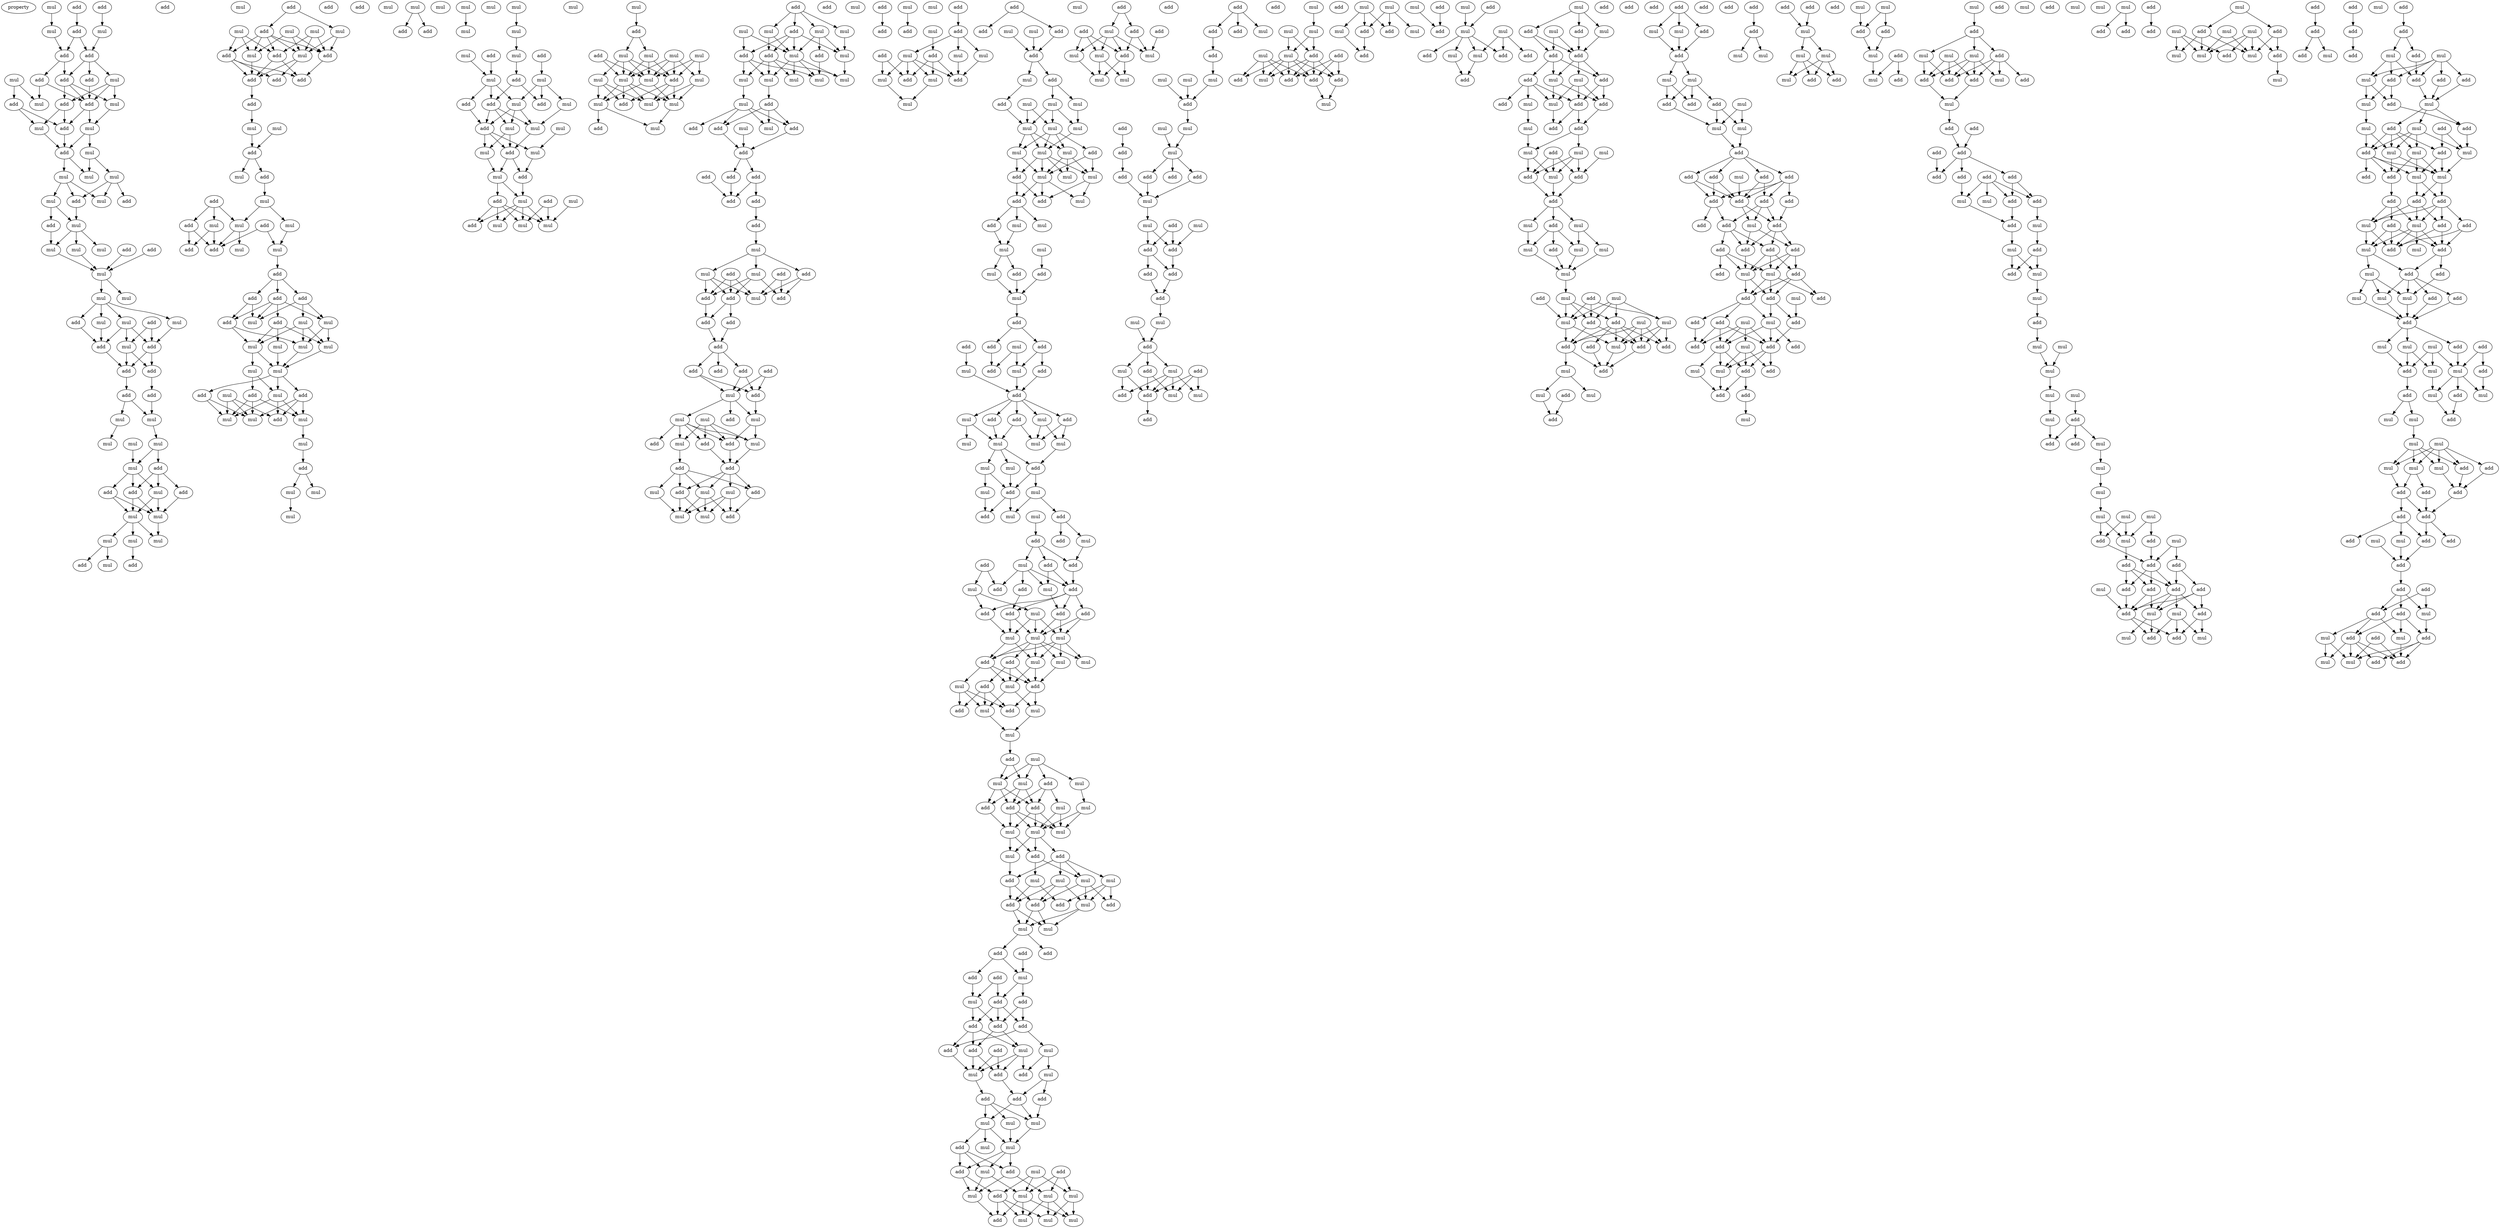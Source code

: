 digraph {
    node [fontcolor=black]
    property [mul=2,lf=1.1]
    0 [ label = mul ];
    1 [ label = add ];
    2 [ label = add ];
    3 [ label = mul ];
    4 [ label = mul ];
    5 [ label = add ];
    6 [ label = add ];
    7 [ label = add ];
    8 [ label = add ];
    9 [ label = mul ];
    10 [ label = add ];
    11 [ label = mul ];
    12 [ label = add ];
    13 [ label = mul ];
    14 [ label = mul ];
    15 [ label = add ];
    16 [ label = add ];
    17 [ label = add ];
    18 [ label = mul ];
    19 [ label = mul ];
    20 [ label = add ];
    21 [ label = add ];
    22 [ label = mul ];
    23 [ label = mul ];
    24 [ label = mul ];
    25 [ label = mul ];
    26 [ label = mul ];
    27 [ label = add ];
    28 [ label = mul ];
    29 [ label = add ];
    30 [ label = mul ];
    31 [ label = add ];
    32 [ label = mul ];
    33 [ label = add ];
    34 [ label = add ];
    35 [ label = mul ];
    36 [ label = mul ];
    37 [ label = mul ];
    38 [ label = mul ];
    39 [ label = mul ];
    40 [ label = mul ];
    41 [ label = mul ];
    42 [ label = mul ];
    43 [ label = add ];
    44 [ label = add ];
    45 [ label = mul ];
    46 [ label = add ];
    47 [ label = add ];
    48 [ label = add ];
    49 [ label = add ];
    50 [ label = add ];
    51 [ label = add ];
    52 [ label = add ];
    53 [ label = mul ];
    54 [ label = mul ];
    55 [ label = mul ];
    56 [ label = mul ];
    57 [ label = mul ];
    58 [ label = add ];
    59 [ label = mul ];
    60 [ label = mul ];
    61 [ label = add ];
    62 [ label = add ];
    63 [ label = add ];
    64 [ label = mul ];
    65 [ label = mul ];
    66 [ label = mul ];
    67 [ label = mul ];
    68 [ label = mul ];
    69 [ label = mul ];
    70 [ label = mul ];
    71 [ label = add ];
    72 [ label = add ];
    73 [ label = add ];
    74 [ label = mul ];
    75 [ label = mul ];
    76 [ label = add ];
    77 [ label = mul ];
    78 [ label = mul ];
    79 [ label = mul ];
    80 [ label = mul ];
    81 [ label = add ];
    82 [ label = add ];
    83 [ label = add ];
    84 [ label = add ];
    85 [ label = add ];
    86 [ label = add ];
    87 [ label = add ];
    88 [ label = mul ];
    89 [ label = add ];
    90 [ label = mul ];
    91 [ label = add ];
    92 [ label = add ];
    93 [ label = mul ];
    94 [ label = add ];
    95 [ label = add ];
    96 [ label = mul ];
    97 [ label = add ];
    98 [ label = mul ];
    99 [ label = mul ];
    100 [ label = add ];
    101 [ label = mul ];
    102 [ label = mul ];
    103 [ label = mul ];
    104 [ label = add ];
    105 [ label = add ];
    106 [ label = add ];
    107 [ label = add ];
    108 [ label = add ];
    109 [ label = add ];
    110 [ label = mul ];
    111 [ label = mul ];
    112 [ label = add ];
    113 [ label = add ];
    114 [ label = mul ];
    115 [ label = mul ];
    116 [ label = mul ];
    117 [ label = mul ];
    118 [ label = mul ];
    119 [ label = mul ];
    120 [ label = mul ];
    121 [ label = add ];
    122 [ label = mul ];
    123 [ label = add ];
    124 [ label = mul ];
    125 [ label = add ];
    126 [ label = mul ];
    127 [ label = add ];
    128 [ label = mul ];
    129 [ label = mul ];
    130 [ label = mul ];
    131 [ label = add ];
    132 [ label = mul ];
    133 [ label = mul ];
    134 [ label = mul ];
    135 [ label = mul ];
    136 [ label = mul ];
    137 [ label = add ];
    138 [ label = add ];
    139 [ label = mul ];
    140 [ label = mul ];
    141 [ label = mul ];
    142 [ label = mul ];
    143 [ label = mul ];
    144 [ label = mul ];
    145 [ label = mul ];
    146 [ label = add ];
    147 [ label = add ];
    148 [ label = mul ];
    149 [ label = mul ];
    150 [ label = mul ];
    151 [ label = mul ];
    152 [ label = add ];
    153 [ label = add ];
    154 [ label = add ];
    155 [ label = add ];
    156 [ label = mul ];
    157 [ label = mul ];
    158 [ label = mul ];
    159 [ label = mul ];
    160 [ label = mul ];
    161 [ label = add ];
    162 [ label = mul ];
    163 [ label = add ];
    164 [ label = mul ];
    165 [ label = mul ];
    166 [ label = add ];
    167 [ label = mul ];
    168 [ label = add ];
    169 [ label = mul ];
    170 [ label = add ];
    171 [ label = add ];
    172 [ label = mul ];
    173 [ label = mul ];
    174 [ label = mul ];
    175 [ label = mul ];
    176 [ label = add ];
    177 [ label = add ];
    178 [ label = mul ];
    179 [ label = mul ];
    180 [ label = mul ];
    181 [ label = mul ];
    182 [ label = mul ];
    183 [ label = mul ];
    184 [ label = add ];
    185 [ label = mul ];
    186 [ label = mul ];
    187 [ label = add ];
    188 [ label = mul ];
    189 [ label = mul ];
    190 [ label = mul ];
    191 [ label = add ];
    192 [ label = mul ];
    193 [ label = add ];
    194 [ label = add ];
    195 [ label = mul ];
    196 [ label = mul ];
    197 [ label = mul ];
    198 [ label = mul ];
    199 [ label = mul ];
    200 [ label = add ];
    201 [ label = add ];
    202 [ label = add ];
    203 [ label = mul ];
    204 [ label = mul ];
    205 [ label = mul ];
    206 [ label = mul ];
    207 [ label = mul ];
    208 [ label = mul ];
    209 [ label = mul ];
    210 [ label = add ];
    211 [ label = mul ];
    212 [ label = add ];
    213 [ label = add ];
    214 [ label = mul ];
    215 [ label = add ];
    216 [ label = add ];
    217 [ label = add ];
    218 [ label = add ];
    219 [ label = add ];
    220 [ label = add ];
    221 [ label = add ];
    222 [ label = add ];
    223 [ label = add ];
    224 [ label = mul ];
    225 [ label = mul ];
    226 [ label = mul ];
    227 [ label = add ];
    228 [ label = add ];
    229 [ label = add ];
    230 [ label = mul ];
    231 [ label = add ];
    232 [ label = mul ];
    233 [ label = add ];
    234 [ label = add ];
    235 [ label = add ];
    236 [ label = add ];
    237 [ label = add ];
    238 [ label = add ];
    239 [ label = add ];
    240 [ label = add ];
    241 [ label = add ];
    242 [ label = mul ];
    243 [ label = add ];
    244 [ label = mul ];
    245 [ label = mul ];
    246 [ label = add ];
    247 [ label = mul ];
    248 [ label = add ];
    249 [ label = mul ];
    250 [ label = add ];
    251 [ label = add ];
    252 [ label = mul ];
    253 [ label = add ];
    254 [ label = add ];
    255 [ label = add ];
    256 [ label = mul ];
    257 [ label = mul ];
    258 [ label = add ];
    259 [ label = mul ];
    260 [ label = mul ];
    261 [ label = add ];
    262 [ label = mul ];
    263 [ label = add ];
    264 [ label = add ];
    265 [ label = mul ];
    266 [ label = mul ];
    267 [ label = add ];
    268 [ label = add ];
    269 [ label = mul ];
    270 [ label = add ];
    271 [ label = add ];
    272 [ label = add ];
    273 [ label = mul ];
    274 [ label = mul ];
    275 [ label = mul ];
    276 [ label = add ];
    277 [ label = mul ];
    278 [ label = mul ];
    279 [ label = add ];
    280 [ label = mul ];
    281 [ label = add ];
    282 [ label = mul ];
    283 [ label = add ];
    284 [ label = add ];
    285 [ label = mul ];
    286 [ label = add ];
    287 [ label = mul ];
    288 [ label = add ];
    289 [ label = mul ];
    290 [ label = mul ];
    291 [ label = mul ];
    292 [ label = add ];
    293 [ label = mul ];
    294 [ label = mul ];
    295 [ label = mul ];
    296 [ label = add ];
    297 [ label = mul ];
    298 [ label = mul ];
    299 [ label = mul ];
    300 [ label = add ];
    301 [ label = mul ];
    302 [ label = mul ];
    303 [ label = mul ];
    304 [ label = mul ];
    305 [ label = add ];
    306 [ label = add ];
    307 [ label = mul ];
    308 [ label = add ];
    309 [ label = mul ];
    310 [ label = mul ];
    311 [ label = mul ];
    312 [ label = add ];
    313 [ label = add ];
    314 [ label = mul ];
    315 [ label = mul ];
    316 [ label = add ];
    317 [ label = add ];
    318 [ label = mul ];
    319 [ label = add ];
    320 [ label = add ];
    321 [ label = mul ];
    322 [ label = mul ];
    323 [ label = add ];
    324 [ label = add ];
    325 [ label = add ];
    326 [ label = add ];
    327 [ label = mul ];
    328 [ label = mul ];
    329 [ label = add ];
    330 [ label = add ];
    331 [ label = mul ];
    332 [ label = mul ];
    333 [ label = mul ];
    334 [ label = mul ];
    335 [ label = mul ];
    336 [ label = add ];
    337 [ label = mul ];
    338 [ label = mul ];
    339 [ label = add ];
    340 [ label = mul ];
    341 [ label = mul ];
    342 [ label = add ];
    343 [ label = add ];
    344 [ label = mul ];
    345 [ label = add ];
    346 [ label = add ];
    347 [ label = mul ];
    348 [ label = add ];
    349 [ label = mul ];
    350 [ label = add ];
    351 [ label = add ];
    352 [ label = add ];
    353 [ label = add ];
    354 [ label = mul ];
    355 [ label = add ];
    356 [ label = mul ];
    357 [ label = add ];
    358 [ label = mul ];
    359 [ label = add ];
    360 [ label = add ];
    361 [ label = add ];
    362 [ label = mul ];
    363 [ label = mul ];
    364 [ label = mul ];
    365 [ label = add ];
    366 [ label = mul ];
    367 [ label = mul ];
    368 [ label = add ];
    369 [ label = mul ];
    370 [ label = mul ];
    371 [ label = add ];
    372 [ label = mul ];
    373 [ label = add ];
    374 [ label = add ];
    375 [ label = add ];
    376 [ label = mul ];
    377 [ label = mul ];
    378 [ label = mul ];
    379 [ label = mul ];
    380 [ label = add ];
    381 [ label = mul ];
    382 [ label = add ];
    383 [ label = mul ];
    384 [ label = mul ];
    385 [ label = add ];
    386 [ label = mul ];
    387 [ label = add ];
    388 [ label = add ];
    389 [ label = mul ];
    390 [ label = mul ];
    391 [ label = mul ];
    392 [ label = mul ];
    393 [ label = add ];
    394 [ label = mul ];
    395 [ label = add ];
    396 [ label = mul ];
    397 [ label = mul ];
    398 [ label = mul ];
    399 [ label = add ];
    400 [ label = mul ];
    401 [ label = add ];
    402 [ label = mul ];
    403 [ label = add ];
    404 [ label = add ];
    405 [ label = add ];
    406 [ label = mul ];
    407 [ label = mul ];
    408 [ label = add ];
    409 [ label = add ];
    410 [ label = mul ];
    411 [ label = add ];
    412 [ label = add ];
    413 [ label = mul ];
    414 [ label = add ];
    415 [ label = mul ];
    416 [ label = add ];
    417 [ label = add ];
    418 [ label = add ];
    419 [ label = add ];
    420 [ label = add ];
    421 [ label = add ];
    422 [ label = mul ];
    423 [ label = mul ];
    424 [ label = add ];
    425 [ label = add ];
    426 [ label = mul ];
    427 [ label = add ];
    428 [ label = mul ];
    429 [ label = add ];
    430 [ label = add ];
    431 [ label = add ];
    432 [ label = add ];
    433 [ label = mul ];
    434 [ label = mul ];
    435 [ label = mul ];
    436 [ label = add ];
    437 [ label = mul ];
    438 [ label = mul ];
    439 [ label = add ];
    440 [ label = add ];
    441 [ label = mul ];
    442 [ label = mul ];
    443 [ label = add ];
    444 [ label = add ];
    445 [ label = mul ];
    446 [ label = mul ];
    447 [ label = mul ];
    448 [ label = mul ];
    449 [ label = mul ];
    450 [ label = add ];
    451 [ label = mul ];
    452 [ label = mul ];
    453 [ label = add ];
    454 [ label = add ];
    455 [ label = add ];
    456 [ label = add ];
    457 [ label = mul ];
    458 [ label = add ];
    459 [ label = add ];
    460 [ label = mul ];
    461 [ label = mul ];
    462 [ label = mul ];
    463 [ label = mul ];
    464 [ label = mul ];
    465 [ label = add ];
    466 [ label = add ];
    467 [ label = add ];
    468 [ label = mul ];
    469 [ label = add ];
    470 [ label = mul ];
    471 [ label = mul ];
    472 [ label = mul ];
    473 [ label = add ];
    474 [ label = add ];
    475 [ label = mul ];
    476 [ label = add ];
    477 [ label = mul ];
    478 [ label = add ];
    479 [ label = mul ];
    480 [ label = add ];
    481 [ label = add ];
    482 [ label = add ];
    483 [ label = add ];
    484 [ label = mul ];
    485 [ label = add ];
    486 [ label = mul ];
    487 [ label = mul ];
    488 [ label = add ];
    489 [ label = add ];
    490 [ label = add ];
    491 [ label = add ];
    492 [ label = add ];
    493 [ label = mul ];
    494 [ label = mul ];
    495 [ label = add ];
    496 [ label = mul ];
    497 [ label = add ];
    498 [ label = mul ];
    499 [ label = add ];
    500 [ label = mul ];
    501 [ label = add ];
    502 [ label = add ];
    503 [ label = mul ];
    504 [ label = add ];
    505 [ label = mul ];
    506 [ label = mul ];
    507 [ label = mul ];
    508 [ label = mul ];
    509 [ label = add ];
    510 [ label = mul ];
    511 [ label = add ];
    512 [ label = add ];
    513 [ label = add ];
    514 [ label = add ];
    515 [ label = add ];
    516 [ label = mul ];
    517 [ label = mul ];
    518 [ label = add ];
    519 [ label = mul ];
    520 [ label = mul ];
    521 [ label = mul ];
    522 [ label = add ];
    523 [ label = add ];
    524 [ label = mul ];
    525 [ label = add ];
    526 [ label = mul ];
    527 [ label = add ];
    528 [ label = mul ];
    529 [ label = add ];
    530 [ label = add ];
    531 [ label = mul ];
    532 [ label = mul ];
    533 [ label = mul ];
    534 [ label = add ];
    535 [ label = add ];
    536 [ label = mul ];
    537 [ label = add ];
    538 [ label = add ];
    539 [ label = mul ];
    540 [ label = add ];
    541 [ label = mul ];
    542 [ label = add ];
    543 [ label = mul ];
    544 [ label = add ];
    545 [ label = add ];
    546 [ label = add ];
    547 [ label = mul ];
    548 [ label = add ];
    549 [ label = mul ];
    550 [ label = add ];
    551 [ label = mul ];
    552 [ label = add ];
    553 [ label = add ];
    554 [ label = add ];
    555 [ label = mul ];
    556 [ label = add ];
    557 [ label = mul ];
    558 [ label = add ];
    559 [ label = mul ];
    560 [ label = add ];
    561 [ label = mul ];
    562 [ label = mul ];
    563 [ label = mul ];
    564 [ label = add ];
    565 [ label = add ];
    566 [ label = add ];
    567 [ label = mul ];
    568 [ label = mul ];
    569 [ label = add ];
    570 [ label = mul ];
    571 [ label = add ];
    572 [ label = mul ];
    573 [ label = mul ];
    574 [ label = mul ];
    575 [ label = mul ];
    576 [ label = add ];
    577 [ label = add ];
    578 [ label = mul ];
    579 [ label = add ];
    580 [ label = add ];
    581 [ label = mul ];
    582 [ label = mul ];
    583 [ label = mul ];
    584 [ label = mul ];
    585 [ label = add ];
    586 [ label = add ];
    587 [ label = add ];
    588 [ label = add ];
    589 [ label = mul ];
    590 [ label = add ];
    591 [ label = mul ];
    592 [ label = add ];
    593 [ label = mul ];
    594 [ label = add ];
    595 [ label = add ];
    596 [ label = add ];
    597 [ label = add ];
    598 [ label = mul ];
    599 [ label = mul ];
    600 [ label = add ];
    601 [ label = add ];
    602 [ label = add ];
    603 [ label = mul ];
    604 [ label = mul ];
    605 [ label = add ];
    606 [ label = add ];
    607 [ label = add ];
    608 [ label = add ];
    609 [ label = mul ];
    610 [ label = mul ];
    611 [ label = mul ];
    612 [ label = add ];
    613 [ label = add ];
    614 [ label = mul ];
    615 [ label = add ];
    616 [ label = add ];
    617 [ label = add ];
    618 [ label = add ];
    619 [ label = add ];
    620 [ label = add ];
    621 [ label = add ];
    622 [ label = add ];
    623 [ label = add ];
    624 [ label = mul ];
    625 [ label = add ];
    626 [ label = add ];
    627 [ label = add ];
    628 [ label = add ];
    629 [ label = add ];
    630 [ label = add ];
    631 [ label = mul ];
    632 [ label = add ];
    633 [ label = mul ];
    634 [ label = add ];
    635 [ label = mul ];
    636 [ label = add ];
    637 [ label = add ];
    638 [ label = add ];
    639 [ label = add ];
    640 [ label = mul ];
    641 [ label = mul ];
    642 [ label = add ];
    643 [ label = add ];
    644 [ label = add ];
    645 [ label = add ];
    646 [ label = mul ];
    647 [ label = add ];
    648 [ label = mul ];
    649 [ label = add ];
    650 [ label = mul ];
    651 [ label = add ];
    652 [ label = add ];
    653 [ label = add ];
    654 [ label = add ];
    655 [ label = mul ];
    656 [ label = add ];
    657 [ label = add ];
    658 [ label = add ];
    659 [ label = add ];
    660 [ label = mul ];
    661 [ label = mul ];
    662 [ label = mul ];
    663 [ label = mul ];
    664 [ label = mul ];
    665 [ label = mul ];
    666 [ label = mul ];
    667 [ label = add ];
    668 [ label = add ];
    669 [ label = mul ];
    670 [ label = add ];
    671 [ label = add ];
    672 [ label = mul ];
    673 [ label = add ];
    674 [ label = add ];
    675 [ label = mul ];
    676 [ label = mul ];
    677 [ label = add ];
    678 [ label = mul ];
    679 [ label = mul ];
    680 [ label = mul ];
    681 [ label = add ];
    682 [ label = add ];
    683 [ label = add ];
    684 [ label = add ];
    685 [ label = mul ];
    686 [ label = add ];
    687 [ label = mul ];
    688 [ label = add ];
    689 [ label = add ];
    690 [ label = add ];
    691 [ label = add ];
    692 [ label = add ];
    693 [ label = add ];
    694 [ label = add ];
    695 [ label = add ];
    696 [ label = mul ];
    697 [ label = add ];
    698 [ label = add ];
    699 [ label = mul ];
    700 [ label = add ];
    701 [ label = mul ];
    702 [ label = mul ];
    703 [ label = add ];
    704 [ label = mul ];
    705 [ label = add ];
    706 [ label = add ];
    707 [ label = mul ];
    708 [ label = add ];
    709 [ label = mul ];
    710 [ label = mul ];
    711 [ label = mul ];
    712 [ label = mul ];
    713 [ label = add ];
    714 [ label = mul ];
    715 [ label = mul ];
    716 [ label = add ];
    717 [ label = mul ];
    718 [ label = add ];
    719 [ label = mul ];
    720 [ label = mul ];
    721 [ label = add ];
    722 [ label = mul ];
    723 [ label = mul ];
    724 [ label = mul ];
    725 [ label = mul ];
    726 [ label = mul ];
    727 [ label = mul ];
    728 [ label = add ];
    729 [ label = add ];
    730 [ label = mul ];
    731 [ label = mul ];
    732 [ label = add ];
    733 [ label = add ];
    734 [ label = add ];
    735 [ label = add ];
    736 [ label = add ];
    737 [ label = mul ];
    738 [ label = add ];
    739 [ label = add ];
    740 [ label = add ];
    741 [ label = mul ];
    742 [ label = add ];
    743 [ label = mul ];
    744 [ label = add ];
    745 [ label = add ];
    746 [ label = mul ];
    747 [ label = mul ];
    748 [ label = mul ];
    749 [ label = add ];
    750 [ label = add ];
    751 [ label = add ];
    752 [ label = add ];
    753 [ label = mul ];
    754 [ label = add ];
    755 [ label = mul ];
    756 [ label = add ];
    757 [ label = mul ];
    758 [ label = mul ];
    759 [ label = add ];
    760 [ label = mul ];
    761 [ label = add ];
    762 [ label = mul ];
    763 [ label = mul ];
    764 [ label = add ];
    765 [ label = mul ];
    766 [ label = add ];
    767 [ label = add ];
    768 [ label = mul ];
    769 [ label = add ];
    770 [ label = mul ];
    771 [ label = add ];
    772 [ label = add ];
    773 [ label = add ];
    774 [ label = add ];
    775 [ label = add ];
    776 [ label = mul ];
    777 [ label = mul ];
    778 [ label = add ];
    779 [ label = add ];
    780 [ label = add ];
    781 [ label = mul ];
    782 [ label = add ];
    783 [ label = mul ];
    784 [ label = add ];
    785 [ label = mul ];
    786 [ label = add ];
    787 [ label = mul ];
    788 [ label = add ];
    789 [ label = mul ];
    790 [ label = add ];
    791 [ label = mul ];
    792 [ label = mul ];
    793 [ label = add ];
    794 [ label = add ];
    795 [ label = mul ];
    796 [ label = add ];
    797 [ label = mul ];
    798 [ label = mul ];
    799 [ label = add ];
    800 [ label = add ];
    801 [ label = add ];
    802 [ label = add ];
    803 [ label = mul ];
    804 [ label = mul ];
    805 [ label = add ];
    806 [ label = add ];
    807 [ label = add ];
    808 [ label = mul ];
    809 [ label = mul ];
    810 [ label = add ];
    811 [ label = add ];
    812 [ label = mul ];
    813 [ label = add ];
    814 [ label = add ];
    815 [ label = mul ];
    816 [ label = mul ];
    817 [ label = add ];
    818 [ label = add ];
    819 [ label = mul ];
    820 [ label = add ];
    821 [ label = add ];
    822 [ label = mul ];
    823 [ label = mul ];
    824 [ label = add ];
    825 [ label = mul ];
    826 [ label = mul ];
    827 [ label = add ];
    828 [ label = add ];
    829 [ label = mul ];
    830 [ label = mul ];
    831 [ label = add ];
    832 [ label = add ];
    833 [ label = mul ];
    834 [ label = mul ];
    835 [ label = add ];
    836 [ label = mul ];
    837 [ label = mul ];
    838 [ label = mul ];
    839 [ label = mul ];
    840 [ label = add ];
    841 [ label = mul ];
    842 [ label = mul ];
    843 [ label = add ];
    844 [ label = add ];
    845 [ label = add ];
    846 [ label = add ];
    847 [ label = add ];
    848 [ label = add ];
    849 [ label = add ];
    850 [ label = add ];
    851 [ label = mul ];
    852 [ label = mul ];
    853 [ label = add ];
    854 [ label = add ];
    855 [ label = add ];
    856 [ label = add ];
    857 [ label = mul ];
    858 [ label = add ];
    859 [ label = add ];
    860 [ label = mul ];
    861 [ label = add ];
    862 [ label = mul ];
    863 [ label = add ];
    864 [ label = add ];
    865 [ label = add ];
    866 [ label = mul ];
    867 [ label = mul ];
    868 [ label = add ];
    0 -> 4 [ name = 0 ];
    1 -> 5 [ name = 1 ];
    2 -> 3 [ name = 2 ];
    3 -> 6 [ name = 3 ];
    4 -> 7 [ name = 4 ];
    5 -> 6 [ name = 5 ];
    5 -> 7 [ name = 6 ];
    6 -> 8 [ name = 7 ];
    6 -> 9 [ name = 8 ];
    6 -> 12 [ name = 9 ];
    7 -> 8 [ name = 10 ];
    7 -> 10 [ name = 11 ];
    8 -> 13 [ name = 12 ];
    8 -> 16 [ name = 13 ];
    8 -> 17 [ name = 14 ];
    9 -> 13 [ name = 15 ];
    9 -> 16 [ name = 16 ];
    9 -> 17 [ name = 17 ];
    10 -> 14 [ name = 18 ];
    10 -> 17 [ name = 19 ];
    11 -> 14 [ name = 20 ];
    11 -> 15 [ name = 21 ];
    12 -> 17 [ name = 22 ];
    13 -> 19 [ name = 23 ];
    15 -> 18 [ name = 24 ];
    15 -> 20 [ name = 25 ];
    16 -> 18 [ name = 26 ];
    16 -> 20 [ name = 27 ];
    17 -> 19 [ name = 28 ];
    17 -> 20 [ name = 29 ];
    18 -> 21 [ name = 30 ];
    19 -> 21 [ name = 31 ];
    19 -> 22 [ name = 32 ];
    20 -> 21 [ name = 33 ];
    21 -> 23 [ name = 34 ];
    21 -> 24 [ name = 35 ];
    22 -> 23 [ name = 36 ];
    22 -> 25 [ name = 37 ];
    24 -> 26 [ name = 38 ];
    24 -> 27 [ name = 39 ];
    24 -> 28 [ name = 40 ];
    25 -> 27 [ name = 41 ];
    25 -> 28 [ name = 42 ];
    25 -> 29 [ name = 43 ];
    26 -> 30 [ name = 44 ];
    26 -> 31 [ name = 45 ];
    27 -> 30 [ name = 46 ];
    30 -> 32 [ name = 47 ];
    30 -> 35 [ name = 48 ];
    30 -> 36 [ name = 49 ];
    31 -> 32 [ name = 50 ];
    32 -> 37 [ name = 51 ];
    33 -> 37 [ name = 52 ];
    34 -> 37 [ name = 53 ];
    35 -> 37 [ name = 54 ];
    37 -> 38 [ name = 55 ];
    37 -> 39 [ name = 56 ];
    38 -> 40 [ name = 57 ];
    38 -> 41 [ name = 58 ];
    38 -> 42 [ name = 59 ];
    38 -> 44 [ name = 60 ];
    40 -> 48 [ name = 61 ];
    41 -> 46 [ name = 62 ];
    42 -> 45 [ name = 63 ];
    42 -> 46 [ name = 64 ];
    42 -> 48 [ name = 65 ];
    43 -> 45 [ name = 66 ];
    43 -> 48 [ name = 67 ];
    44 -> 46 [ name = 68 ];
    45 -> 49 [ name = 69 ];
    45 -> 50 [ name = 70 ];
    46 -> 49 [ name = 71 ];
    48 -> 49 [ name = 72 ];
    48 -> 50 [ name = 73 ];
    49 -> 51 [ name = 74 ];
    50 -> 52 [ name = 75 ];
    51 -> 53 [ name = 76 ];
    51 -> 54 [ name = 77 ];
    52 -> 54 [ name = 78 ];
    53 -> 57 [ name = 79 ];
    54 -> 56 [ name = 80 ];
    55 -> 59 [ name = 81 ];
    56 -> 58 [ name = 82 ];
    56 -> 59 [ name = 83 ];
    58 -> 61 [ name = 84 ];
    58 -> 62 [ name = 85 ];
    58 -> 64 [ name = 86 ];
    59 -> 62 [ name = 87 ];
    59 -> 63 [ name = 88 ];
    59 -> 64 [ name = 89 ];
    61 -> 66 [ name = 90 ];
    62 -> 65 [ name = 91 ];
    62 -> 66 [ name = 92 ];
    63 -> 65 [ name = 93 ];
    63 -> 66 [ name = 94 ];
    64 -> 65 [ name = 95 ];
    64 -> 66 [ name = 96 ];
    65 -> 67 [ name = 97 ];
    65 -> 68 [ name = 98 ];
    65 -> 69 [ name = 99 ];
    66 -> 69 [ name = 100 ];
    67 -> 72 [ name = 101 ];
    68 -> 70 [ name = 102 ];
    68 -> 71 [ name = 103 ];
    73 -> 74 [ name = 104 ];
    73 -> 76 [ name = 105 ];
    74 -> 79 [ name = 106 ];
    74 -> 83 [ name = 107 ];
    75 -> 80 [ name = 108 ];
    75 -> 81 [ name = 109 ];
    75 -> 82 [ name = 110 ];
    76 -> 79 [ name = 111 ];
    76 -> 80 [ name = 112 ];
    76 -> 81 [ name = 113 ];
    76 -> 82 [ name = 114 ];
    76 -> 83 [ name = 115 ];
    77 -> 79 [ name = 116 ];
    77 -> 82 [ name = 117 ];
    77 -> 83 [ name = 118 ];
    78 -> 79 [ name = 119 ];
    78 -> 80 [ name = 120 ];
    78 -> 83 [ name = 121 ];
    79 -> 84 [ name = 122 ];
    79 -> 86 [ name = 123 ];
    80 -> 84 [ name = 124 ];
    81 -> 84 [ name = 125 ];
    81 -> 85 [ name = 126 ];
    81 -> 86 [ name = 127 ];
    82 -> 84 [ name = 128 ];
    82 -> 85 [ name = 129 ];
    83 -> 85 [ name = 130 ];
    84 -> 87 [ name = 131 ];
    87 -> 88 [ name = 132 ];
    88 -> 91 [ name = 133 ];
    90 -> 91 [ name = 134 ];
    91 -> 93 [ name = 135 ];
    91 -> 94 [ name = 136 ];
    94 -> 96 [ name = 137 ];
    95 -> 97 [ name = 138 ];
    95 -> 98 [ name = 139 ];
    95 -> 99 [ name = 140 ];
    96 -> 98 [ name = 141 ];
    96 -> 101 [ name = 142 ];
    97 -> 104 [ name = 143 ];
    97 -> 105 [ name = 144 ];
    98 -> 103 [ name = 145 ];
    98 -> 105 [ name = 146 ];
    99 -> 104 [ name = 147 ];
    99 -> 105 [ name = 148 ];
    100 -> 102 [ name = 149 ];
    100 -> 105 [ name = 150 ];
    101 -> 102 [ name = 151 ];
    102 -> 106 [ name = 152 ];
    106 -> 107 [ name = 153 ];
    106 -> 108 [ name = 154 ];
    106 -> 109 [ name = 155 ];
    107 -> 111 [ name = 156 ];
    107 -> 112 [ name = 157 ];
    107 -> 113 [ name = 158 ];
    107 -> 114 [ name = 159 ];
    108 -> 112 [ name = 160 ];
    108 -> 114 [ name = 161 ];
    109 -> 110 [ name = 162 ];
    109 -> 111 [ name = 163 ];
    109 -> 114 [ name = 164 ];
    110 -> 115 [ name = 165 ];
    110 -> 117 [ name = 166 ];
    110 -> 118 [ name = 167 ];
    111 -> 115 [ name = 168 ];
    111 -> 117 [ name = 169 ];
    112 -> 117 [ name = 170 ];
    112 -> 118 [ name = 171 ];
    113 -> 115 [ name = 172 ];
    113 -> 116 [ name = 173 ];
    113 -> 118 [ name = 174 ];
    115 -> 120 [ name = 175 ];
    116 -> 120 [ name = 176 ];
    117 -> 120 [ name = 177 ];
    118 -> 119 [ name = 178 ];
    118 -> 120 [ name = 179 ];
    119 -> 121 [ name = 180 ];
    119 -> 124 [ name = 181 ];
    120 -> 123 [ name = 182 ];
    120 -> 124 [ name = 183 ];
    120 -> 125 [ name = 184 ];
    121 -> 126 [ name = 185 ];
    121 -> 128 [ name = 186 ];
    121 -> 129 [ name = 187 ];
    122 -> 126 [ name = 188 ];
    122 -> 127 [ name = 189 ];
    122 -> 128 [ name = 190 ];
    123 -> 126 [ name = 191 ];
    123 -> 128 [ name = 192 ];
    124 -> 127 [ name = 193 ];
    124 -> 128 [ name = 194 ];
    124 -> 129 [ name = 195 ];
    125 -> 126 [ name = 196 ];
    125 -> 127 [ name = 197 ];
    125 -> 129 [ name = 198 ];
    129 -> 130 [ name = 199 ];
    130 -> 131 [ name = 200 ];
    131 -> 132 [ name = 201 ];
    131 -> 133 [ name = 202 ];
    132 -> 135 [ name = 203 ];
    136 -> 137 [ name = 204 ];
    136 -> 138 [ name = 205 ];
    140 -> 141 [ name = 206 ];
    143 -> 144 [ name = 207 ];
    144 -> 148 [ name = 208 ];
    145 -> 151 [ name = 209 ];
    146 -> 150 [ name = 210 ];
    147 -> 151 [ name = 211 ];
    148 -> 152 [ name = 212 ];
    150 -> 155 [ name = 213 ];
    150 -> 156 [ name = 214 ];
    150 -> 157 [ name = 215 ];
    151 -> 153 [ name = 216 ];
    151 -> 154 [ name = 217 ];
    151 -> 157 [ name = 218 ];
    152 -> 153 [ name = 219 ];
    152 -> 155 [ name = 220 ];
    153 -> 158 [ name = 221 ];
    153 -> 159 [ name = 222 ];
    153 -> 161 [ name = 223 ];
    154 -> 161 [ name = 224 ];
    156 -> 159 [ name = 225 ];
    157 -> 158 [ name = 226 ];
    157 -> 159 [ name = 227 ];
    157 -> 161 [ name = 228 ];
    158 -> 162 [ name = 229 ];
    158 -> 163 [ name = 230 ];
    159 -> 163 [ name = 231 ];
    160 -> 164 [ name = 232 ];
    161 -> 162 [ name = 233 ];
    161 -> 163 [ name = 234 ];
    161 -> 164 [ name = 235 ];
    162 -> 165 [ name = 236 ];
    163 -> 165 [ name = 237 ];
    163 -> 166 [ name = 238 ];
    164 -> 166 [ name = 239 ];
    165 -> 167 [ name = 240 ];
    165 -> 170 [ name = 241 ];
    166 -> 167 [ name = 242 ];
    167 -> 171 [ name = 243 ];
    167 -> 172 [ name = 244 ];
    167 -> 173 [ name = 245 ];
    167 -> 174 [ name = 246 ];
    168 -> 173 [ name = 247 ];
    168 -> 174 [ name = 248 ];
    169 -> 173 [ name = 249 ];
    170 -> 171 [ name = 250 ];
    170 -> 172 [ name = 251 ];
    170 -> 173 [ name = 252 ];
    170 -> 174 [ name = 253 ];
    175 -> 176 [ name = 254 ];
    176 -> 180 [ name = 255 ];
    176 -> 181 [ name = 256 ];
    177 -> 182 [ name = 257 ];
    177 -> 185 [ name = 258 ];
    178 -> 182 [ name = 259 ];
    178 -> 183 [ name = 260 ];
    178 -> 184 [ name = 261 ];
    178 -> 185 [ name = 262 ];
    179 -> 182 [ name = 263 ];
    179 -> 183 [ name = 264 ];
    179 -> 184 [ name = 265 ];
    180 -> 182 [ name = 266 ];
    180 -> 184 [ name = 267 ];
    180 -> 185 [ name = 268 ];
    180 -> 186 [ name = 269 ];
    181 -> 182 [ name = 270 ];
    181 -> 184 [ name = 271 ];
    181 -> 185 [ name = 272 ];
    182 -> 188 [ name = 273 ];
    182 -> 190 [ name = 274 ];
    183 -> 189 [ name = 275 ];
    183 -> 190 [ name = 276 ];
    184 -> 187 [ name = 277 ];
    184 -> 189 [ name = 278 ];
    184 -> 190 [ name = 279 ];
    185 -> 187 [ name = 280 ];
    185 -> 188 [ name = 281 ];
    185 -> 189 [ name = 282 ];
    185 -> 190 [ name = 283 ];
    186 -> 187 [ name = 284 ];
    186 -> 188 [ name = 285 ];
    186 -> 189 [ name = 286 ];
    188 -> 191 [ name = 287 ];
    188 -> 192 [ name = 288 ];
    190 -> 192 [ name = 289 ];
    193 -> 194 [ name = 290 ];
    193 -> 196 [ name = 291 ];
    193 -> 197 [ name = 292 ];
    193 -> 198 [ name = 293 ];
    194 -> 199 [ name = 294 ];
    194 -> 201 [ name = 295 ];
    194 -> 202 [ name = 296 ];
    194 -> 203 [ name = 297 ];
    195 -> 201 [ name = 298 ];
    195 -> 203 [ name = 299 ];
    196 -> 199 [ name = 300 ];
    196 -> 200 [ name = 301 ];
    196 -> 203 [ name = 302 ];
    197 -> 202 [ name = 303 ];
    197 -> 203 [ name = 304 ];
    198 -> 199 [ name = 305 ];
    199 -> 205 [ name = 306 ];
    200 -> 206 [ name = 307 ];
    201 -> 204 [ name = 308 ];
    201 -> 206 [ name = 309 ];
    201 -> 208 [ name = 310 ];
    202 -> 204 [ name = 311 ];
    202 -> 205 [ name = 312 ];
    202 -> 207 [ name = 313 ];
    202 -> 208 [ name = 314 ];
    203 -> 204 [ name = 315 ];
    203 -> 205 [ name = 316 ];
    203 -> 206 [ name = 317 ];
    203 -> 207 [ name = 318 ];
    204 -> 210 [ name = 319 ];
    208 -> 209 [ name = 320 ];
    209 -> 212 [ name = 321 ];
    209 -> 213 [ name = 322 ];
    209 -> 214 [ name = 323 ];
    209 -> 215 [ name = 324 ];
    210 -> 213 [ name = 325 ];
    210 -> 214 [ name = 326 ];
    210 -> 215 [ name = 327 ];
    211 -> 216 [ name = 328 ];
    213 -> 216 [ name = 329 ];
    215 -> 216 [ name = 330 ];
    216 -> 217 [ name = 331 ];
    216 -> 218 [ name = 332 ];
    217 -> 220 [ name = 333 ];
    217 -> 221 [ name = 334 ];
    218 -> 220 [ name = 335 ];
    219 -> 220 [ name = 336 ];
    221 -> 223 [ name = 337 ];
    223 -> 225 [ name = 338 ];
    225 -> 226 [ name = 339 ];
    225 -> 229 [ name = 340 ];
    225 -> 230 [ name = 341 ];
    226 -> 232 [ name = 342 ];
    226 -> 233 [ name = 343 ];
    226 -> 234 [ name = 344 ];
    227 -> 232 [ name = 345 ];
    227 -> 233 [ name = 346 ];
    227 -> 234 [ name = 347 ];
    228 -> 231 [ name = 348 ];
    228 -> 232 [ name = 349 ];
    229 -> 231 [ name = 350 ];
    229 -> 232 [ name = 351 ];
    230 -> 231 [ name = 352 ];
    230 -> 233 [ name = 353 ];
    230 -> 234 [ name = 354 ];
    233 -> 236 [ name = 355 ];
    234 -> 235 [ name = 356 ];
    234 -> 236 [ name = 357 ];
    235 -> 237 [ name = 358 ];
    236 -> 237 [ name = 359 ];
    237 -> 238 [ name = 360 ];
    237 -> 240 [ name = 361 ];
    237 -> 241 [ name = 362 ];
    239 -> 242 [ name = 363 ];
    239 -> 243 [ name = 364 ];
    240 -> 242 [ name = 365 ];
    240 -> 243 [ name = 366 ];
    241 -> 242 [ name = 367 ];
    241 -> 243 [ name = 368 ];
    242 -> 244 [ name = 369 ];
    242 -> 246 [ name = 370 ];
    242 -> 247 [ name = 371 ];
    243 -> 247 [ name = 372 ];
    244 -> 248 [ name = 373 ];
    244 -> 249 [ name = 374 ];
    244 -> 250 [ name = 375 ];
    244 -> 251 [ name = 376 ];
    244 -> 252 [ name = 377 ];
    245 -> 248 [ name = 378 ];
    245 -> 249 [ name = 379 ];
    245 -> 251 [ name = 380 ];
    245 -> 252 [ name = 381 ];
    247 -> 251 [ name = 382 ];
    247 -> 252 [ name = 383 ];
    248 -> 254 [ name = 384 ];
    249 -> 253 [ name = 385 ];
    251 -> 254 [ name = 386 ];
    252 -> 254 [ name = 387 ];
    253 -> 255 [ name = 388 ];
    253 -> 256 [ name = 389 ];
    253 -> 258 [ name = 390 ];
    253 -> 259 [ name = 391 ];
    254 -> 255 [ name = 392 ];
    254 -> 257 [ name = 393 ];
    254 -> 258 [ name = 394 ];
    254 -> 259 [ name = 395 ];
    255 -> 260 [ name = 396 ];
    255 -> 262 [ name = 397 ];
    256 -> 260 [ name = 398 ];
    257 -> 260 [ name = 399 ];
    257 -> 261 [ name = 400 ];
    257 -> 262 [ name = 401 ];
    258 -> 261 [ name = 402 ];
    259 -> 260 [ name = 403 ];
    259 -> 261 [ name = 404 ];
    259 -> 262 [ name = 405 ];
    263 -> 264 [ name = 406 ];
    265 -> 267 [ name = 407 ];
    268 -> 270 [ name = 408 ];
    269 -> 271 [ name = 409 ];
    270 -> 273 [ name = 410 ];
    270 -> 274 [ name = 411 ];
    270 -> 275 [ name = 412 ];
    271 -> 276 [ name = 413 ];
    271 -> 277 [ name = 414 ];
    271 -> 279 [ name = 415 ];
    272 -> 276 [ name = 416 ];
    272 -> 278 [ name = 417 ];
    273 -> 276 [ name = 418 ];
    273 -> 277 [ name = 419 ];
    273 -> 278 [ name = 420 ];
    273 -> 279 [ name = 421 ];
    274 -> 279 [ name = 422 ];
    275 -> 279 [ name = 423 ];
    277 -> 280 [ name = 424 ];
    278 -> 280 [ name = 425 ];
    281 -> 283 [ name = 426 ];
    281 -> 284 [ name = 427 ];
    282 -> 286 [ name = 428 ];
    284 -> 286 [ name = 429 ];
    285 -> 286 [ name = 430 ];
    286 -> 287 [ name = 431 ];
    286 -> 288 [ name = 432 ];
    287 -> 292 [ name = 433 ];
    288 -> 289 [ name = 434 ];
    288 -> 290 [ name = 435 ];
    289 -> 294 [ name = 436 ];
    290 -> 293 [ name = 437 ];
    290 -> 294 [ name = 438 ];
    290 -> 295 [ name = 439 ];
    291 -> 293 [ name = 440 ];
    291 -> 295 [ name = 441 ];
    292 -> 295 [ name = 442 ];
    293 -> 296 [ name = 443 ];
    293 -> 297 [ name = 444 ];
    293 -> 298 [ name = 445 ];
    293 -> 299 [ name = 446 ];
    294 -> 297 [ name = 447 ];
    295 -> 297 [ name = 448 ];
    295 -> 298 [ name = 449 ];
    295 -> 299 [ name = 450 ];
    296 -> 302 [ name = 451 ];
    296 -> 303 [ name = 452 ];
    297 -> 300 [ name = 453 ];
    297 -> 301 [ name = 454 ];
    297 -> 302 [ name = 455 ];
    297 -> 303 [ name = 456 ];
    298 -> 301 [ name = 457 ];
    298 -> 302 [ name = 458 ];
    298 -> 303 [ name = 459 ];
    299 -> 300 [ name = 460 ];
    299 -> 302 [ name = 461 ];
    300 -> 305 [ name = 462 ];
    300 -> 306 [ name = 463 ];
    302 -> 304 [ name = 464 ];
    302 -> 305 [ name = 465 ];
    302 -> 306 [ name = 466 ];
    303 -> 304 [ name = 467 ];
    303 -> 305 [ name = 468 ];
    306 -> 307 [ name = 469 ];
    306 -> 308 [ name = 470 ];
    306 -> 309 [ name = 471 ];
    307 -> 311 [ name = 472 ];
    308 -> 311 [ name = 473 ];
    310 -> 313 [ name = 474 ];
    311 -> 312 [ name = 475 ];
    311 -> 314 [ name = 476 ];
    312 -> 315 [ name = 477 ];
    313 -> 315 [ name = 478 ];
    314 -> 315 [ name = 479 ];
    315 -> 316 [ name = 480 ];
    316 -> 317 [ name = 481 ];
    316 -> 319 [ name = 482 ];
    317 -> 321 [ name = 483 ];
    317 -> 324 [ name = 484 ];
    318 -> 321 [ name = 485 ];
    318 -> 323 [ name = 486 ];
    319 -> 323 [ name = 487 ];
    320 -> 322 [ name = 488 ];
    321 -> 325 [ name = 489 ];
    322 -> 325 [ name = 490 ];
    324 -> 325 [ name = 491 ];
    325 -> 326 [ name = 492 ];
    325 -> 327 [ name = 493 ];
    325 -> 328 [ name = 494 ];
    325 -> 329 [ name = 495 ];
    325 -> 330 [ name = 496 ];
    326 -> 333 [ name = 497 ];
    327 -> 331 [ name = 498 ];
    327 -> 333 [ name = 499 ];
    328 -> 332 [ name = 500 ];
    328 -> 334 [ name = 501 ];
    329 -> 332 [ name = 502 ];
    329 -> 333 [ name = 503 ];
    330 -> 332 [ name = 504 ];
    330 -> 334 [ name = 505 ];
    333 -> 335 [ name = 506 ];
    333 -> 336 [ name = 507 ];
    333 -> 337 [ name = 508 ];
    334 -> 336 [ name = 509 ];
    335 -> 339 [ name = 510 ];
    335 -> 340 [ name = 511 ];
    336 -> 338 [ name = 512 ];
    336 -> 339 [ name = 513 ];
    337 -> 339 [ name = 514 ];
    338 -> 341 [ name = 515 ];
    338 -> 343 [ name = 516 ];
    339 -> 341 [ name = 517 ];
    339 -> 342 [ name = 518 ];
    340 -> 342 [ name = 519 ];
    343 -> 346 [ name = 520 ];
    343 -> 347 [ name = 521 ];
    344 -> 345 [ name = 522 ];
    345 -> 348 [ name = 523 ];
    345 -> 349 [ name = 524 ];
    345 -> 351 [ name = 525 ];
    347 -> 351 [ name = 526 ];
    348 -> 354 [ name = 527 ];
    348 -> 355 [ name = 528 ];
    349 -> 352 [ name = 529 ];
    349 -> 353 [ name = 530 ];
    349 -> 354 [ name = 531 ];
    349 -> 355 [ name = 532 ];
    350 -> 353 [ name = 533 ];
    350 -> 356 [ name = 534 ];
    351 -> 355 [ name = 535 ];
    352 -> 361 [ name = 536 ];
    354 -> 359 [ name = 537 ];
    355 -> 357 [ name = 538 ];
    355 -> 359 [ name = 539 ];
    355 -> 360 [ name = 540 ];
    355 -> 361 [ name = 541 ];
    356 -> 357 [ name = 542 ];
    356 -> 358 [ name = 543 ];
    357 -> 363 [ name = 544 ];
    358 -> 362 [ name = 545 ];
    358 -> 363 [ name = 546 ];
    358 -> 364 [ name = 547 ];
    359 -> 362 [ name = 548 ];
    359 -> 364 [ name = 549 ];
    360 -> 362 [ name = 550 ];
    360 -> 364 [ name = 551 ];
    361 -> 362 [ name = 552 ];
    361 -> 363 [ name = 553 ];
    362 -> 365 [ name = 554 ];
    362 -> 366 [ name = 555 ];
    362 -> 367 [ name = 556 ];
    362 -> 368 [ name = 557 ];
    362 -> 369 [ name = 558 ];
    363 -> 366 [ name = 559 ];
    363 -> 368 [ name = 560 ];
    364 -> 366 [ name = 561 ];
    364 -> 367 [ name = 562 ];
    364 -> 368 [ name = 563 ];
    364 -> 369 [ name = 564 ];
    365 -> 371 [ name = 565 ];
    365 -> 372 [ name = 566 ];
    365 -> 373 [ name = 567 ];
    366 -> 371 [ name = 568 ];
    366 -> 372 [ name = 569 ];
    367 -> 371 [ name = 570 ];
    368 -> 370 [ name = 571 ];
    368 -> 371 [ name = 572 ];
    368 -> 372 [ name = 573 ];
    370 -> 374 [ name = 574 ];
    370 -> 375 [ name = 575 ];
    370 -> 377 [ name = 576 ];
    371 -> 375 [ name = 577 ];
    371 -> 376 [ name = 578 ];
    372 -> 376 [ name = 579 ];
    372 -> 377 [ name = 580 ];
    373 -> 374 [ name = 581 ];
    373 -> 375 [ name = 582 ];
    373 -> 377 [ name = 583 ];
    376 -> 378 [ name = 584 ];
    377 -> 378 [ name = 585 ];
    378 -> 380 [ name = 586 ];
    379 -> 381 [ name = 587 ];
    379 -> 382 [ name = 588 ];
    379 -> 383 [ name = 589 ];
    379 -> 384 [ name = 590 ];
    380 -> 383 [ name = 591 ];
    380 -> 384 [ name = 592 ];
    381 -> 386 [ name = 593 ];
    382 -> 387 [ name = 594 ];
    382 -> 388 [ name = 595 ];
    382 -> 389 [ name = 596 ];
    383 -> 385 [ name = 597 ];
    383 -> 387 [ name = 598 ];
    383 -> 388 [ name = 599 ];
    384 -> 385 [ name = 600 ];
    384 -> 387 [ name = 601 ];
    384 -> 388 [ name = 602 ];
    385 -> 391 [ name = 603 ];
    386 -> 390 [ name = 604 ];
    386 -> 392 [ name = 605 ];
    387 -> 390 [ name = 606 ];
    387 -> 391 [ name = 607 ];
    387 -> 392 [ name = 608 ];
    388 -> 390 [ name = 609 ];
    388 -> 391 [ name = 610 ];
    388 -> 392 [ name = 611 ];
    389 -> 390 [ name = 612 ];
    389 -> 392 [ name = 613 ];
    390 -> 393 [ name = 614 ];
    390 -> 394 [ name = 615 ];
    390 -> 395 [ name = 616 ];
    391 -> 393 [ name = 617 ];
    391 -> 394 [ name = 618 ];
    393 -> 398 [ name = 619 ];
    393 -> 400 [ name = 620 ];
    394 -> 399 [ name = 621 ];
    395 -> 396 [ name = 622 ];
    395 -> 397 [ name = 623 ];
    395 -> 399 [ name = 624 ];
    395 -> 400 [ name = 625 ];
    396 -> 401 [ name = 626 ];
    396 -> 402 [ name = 627 ];
    396 -> 404 [ name = 628 ];
    397 -> 402 [ name = 629 ];
    397 -> 403 [ name = 630 ];
    397 -> 405 [ name = 631 ];
    398 -> 401 [ name = 632 ];
    398 -> 405 [ name = 633 ];
    399 -> 401 [ name = 634 ];
    399 -> 404 [ name = 635 ];
    400 -> 402 [ name = 636 ];
    400 -> 403 [ name = 637 ];
    400 -> 404 [ name = 638 ];
    401 -> 406 [ name = 639 ];
    401 -> 407 [ name = 640 ];
    402 -> 406 [ name = 641 ];
    402 -> 407 [ name = 642 ];
    404 -> 406 [ name = 643 ];
    404 -> 407 [ name = 644 ];
    407 -> 408 [ name = 645 ];
    407 -> 411 [ name = 646 ];
    409 -> 413 [ name = 647 ];
    411 -> 413 [ name = 648 ];
    411 -> 414 [ name = 649 ];
    412 -> 415 [ name = 650 ];
    412 -> 417 [ name = 651 ];
    413 -> 416 [ name = 652 ];
    413 -> 417 [ name = 653 ];
    414 -> 415 [ name = 654 ];
    415 -> 418 [ name = 655 ];
    415 -> 420 [ name = 656 ];
    416 -> 419 [ name = 657 ];
    416 -> 420 [ name = 658 ];
    417 -> 418 [ name = 659 ];
    417 -> 419 [ name = 660 ];
    417 -> 420 [ name = 661 ];
    418 -> 421 [ name = 662 ];
    418 -> 423 [ name = 663 ];
    418 -> 424 [ name = 664 ];
    419 -> 422 [ name = 665 ];
    419 -> 424 [ name = 666 ];
    420 -> 421 [ name = 667 ];
    420 -> 423 [ name = 668 ];
    421 -> 426 [ name = 669 ];
    421 -> 427 [ name = 670 ];
    422 -> 428 [ name = 671 ];
    422 -> 429 [ name = 672 ];
    423 -> 426 [ name = 673 ];
    423 -> 427 [ name = 674 ];
    423 -> 429 [ name = 675 ];
    424 -> 426 [ name = 676 ];
    425 -> 426 [ name = 677 ];
    425 -> 427 [ name = 678 ];
    426 -> 432 [ name = 679 ];
    427 -> 431 [ name = 680 ];
    428 -> 430 [ name = 681 ];
    428 -> 431 [ name = 682 ];
    430 -> 433 [ name = 683 ];
    431 -> 433 [ name = 684 ];
    431 -> 435 [ name = 685 ];
    432 -> 433 [ name = 686 ];
    432 -> 434 [ name = 687 ];
    432 -> 435 [ name = 688 ];
    433 -> 437 [ name = 689 ];
    434 -> 437 [ name = 690 ];
    435 -> 436 [ name = 691 ];
    435 -> 437 [ name = 692 ];
    435 -> 438 [ name = 693 ];
    436 -> 440 [ name = 694 ];
    436 -> 442 [ name = 695 ];
    436 -> 443 [ name = 696 ];
    437 -> 440 [ name = 697 ];
    437 -> 442 [ name = 698 ];
    437 -> 443 [ name = 699 ];
    439 -> 445 [ name = 700 ];
    439 -> 447 [ name = 701 ];
    439 -> 448 [ name = 702 ];
    440 -> 445 [ name = 703 ];
    440 -> 446 [ name = 704 ];
    441 -> 444 [ name = 705 ];
    441 -> 447 [ name = 706 ];
    441 -> 448 [ name = 707 ];
    442 -> 446 [ name = 708 ];
    442 -> 448 [ name = 709 ];
    443 -> 444 [ name = 710 ];
    443 -> 446 [ name = 711 ];
    444 -> 449 [ name = 712 ];
    444 -> 450 [ name = 713 ];
    444 -> 452 [ name = 714 ];
    445 -> 449 [ name = 715 ];
    445 -> 451 [ name = 716 ];
    445 -> 452 [ name = 717 ];
    446 -> 450 [ name = 718 ];
    447 -> 451 [ name = 719 ];
    447 -> 452 [ name = 720 ];
    448 -> 449 [ name = 721 ];
    448 -> 450 [ name = 722 ];
    448 -> 451 [ name = 723 ];
    453 -> 456 [ name = 724 ];
    453 -> 457 [ name = 725 ];
    454 -> 459 [ name = 726 ];
    454 -> 461 [ name = 727 ];
    454 -> 462 [ name = 728 ];
    455 -> 460 [ name = 729 ];
    456 -> 459 [ name = 730 ];
    456 -> 460 [ name = 731 ];
    457 -> 459 [ name = 732 ];
    457 -> 460 [ name = 733 ];
    457 -> 461 [ name = 734 ];
    457 -> 462 [ name = 735 ];
    459 -> 463 [ name = 736 ];
    459 -> 464 [ name = 737 ];
    461 -> 463 [ name = 738 ];
    461 -> 464 [ name = 739 ];
    462 -> 464 [ name = 740 ];
    465 -> 466 [ name = 741 ];
    465 -> 467 [ name = 742 ];
    465 -> 468 [ name = 743 ];
    466 -> 469 [ name = 744 ];
    469 -> 472 [ name = 745 ];
    470 -> 473 [ name = 746 ];
    471 -> 473 [ name = 747 ];
    472 -> 473 [ name = 748 ];
    473 -> 475 [ name = 749 ];
    474 -> 478 [ name = 750 ];
    475 -> 479 [ name = 751 ];
    477 -> 479 [ name = 752 ];
    478 -> 482 [ name = 753 ];
    479 -> 480 [ name = 754 ];
    479 -> 481 [ name = 755 ];
    479 -> 483 [ name = 756 ];
    480 -> 484 [ name = 757 ];
    482 -> 484 [ name = 758 ];
    483 -> 484 [ name = 759 ];
    484 -> 486 [ name = 760 ];
    485 -> 488 [ name = 761 ];
    485 -> 489 [ name = 762 ];
    486 -> 488 [ name = 763 ];
    486 -> 489 [ name = 764 ];
    487 -> 488 [ name = 765 ];
    488 -> 491 [ name = 766 ];
    489 -> 490 [ name = 767 ];
    489 -> 491 [ name = 768 ];
    490 -> 492 [ name = 769 ];
    491 -> 492 [ name = 770 ];
    492 -> 494 [ name = 771 ];
    493 -> 495 [ name = 772 ];
    494 -> 495 [ name = 773 ];
    495 -> 496 [ name = 774 ];
    495 -> 498 [ name = 775 ];
    495 -> 499 [ name = 776 ];
    496 -> 500 [ name = 777 ];
    496 -> 501 [ name = 778 ];
    496 -> 502 [ name = 779 ];
    496 -> 503 [ name = 780 ];
    497 -> 500 [ name = 781 ];
    497 -> 501 [ name = 782 ];
    497 -> 503 [ name = 783 ];
    498 -> 501 [ name = 784 ];
    498 -> 502 [ name = 785 ];
    499 -> 501 [ name = 786 ];
    499 -> 503 [ name = 787 ];
    501 -> 504 [ name = 788 ];
    505 -> 507 [ name = 789 ];
    506 -> 508 [ name = 790 ];
    506 -> 511 [ name = 791 ];
    507 -> 508 [ name = 792 ];
    507 -> 511 [ name = 793 ];
    508 -> 512 [ name = 794 ];
    508 -> 513 [ name = 795 ];
    508 -> 514 [ name = 796 ];
    508 -> 515 [ name = 797 ];
    508 -> 516 [ name = 798 ];
    509 -> 513 [ name = 799 ];
    509 -> 514 [ name = 800 ];
    509 -> 515 [ name = 801 ];
    510 -> 512 [ name = 802 ];
    510 -> 513 [ name = 803 ];
    510 -> 514 [ name = 804 ];
    510 -> 516 [ name = 805 ];
    511 -> 513 [ name = 806 ];
    511 -> 514 [ name = 807 ];
    511 -> 515 [ name = 808 ];
    511 -> 516 [ name = 809 ];
    514 -> 517 [ name = 810 ];
    515 -> 517 [ name = 811 ];
    519 -> 521 [ name = 812 ];
    519 -> 522 [ name = 813 ];
    519 -> 523 [ name = 814 ];
    520 -> 522 [ name = 815 ];
    520 -> 523 [ name = 816 ];
    520 -> 524 [ name = 817 ];
    521 -> 525 [ name = 818 ];
    522 -> 525 [ name = 819 ];
    526 -> 530 [ name = 820 ];
    527 -> 530 [ name = 821 ];
    528 -> 532 [ name = 822 ];
    529 -> 532 [ name = 823 ];
    531 -> 534 [ name = 824 ];
    531 -> 535 [ name = 825 ];
    531 -> 536 [ name = 826 ];
    532 -> 533 [ name = 827 ];
    532 -> 535 [ name = 828 ];
    532 -> 536 [ name = 829 ];
    532 -> 537 [ name = 830 ];
    533 -> 538 [ name = 831 ];
    536 -> 538 [ name = 832 ];
    539 -> 542 [ name = 833 ];
    539 -> 543 [ name = 834 ];
    539 -> 544 [ name = 835 ];
    541 -> 545 [ name = 836 ];
    541 -> 546 [ name = 837 ];
    542 -> 545 [ name = 838 ];
    542 -> 546 [ name = 839 ];
    543 -> 546 [ name = 840 ];
    544 -> 546 [ name = 841 ];
    545 -> 548 [ name = 842 ];
    545 -> 549 [ name = 843 ];
    545 -> 550 [ name = 844 ];
    546 -> 547 [ name = 845 ];
    546 -> 549 [ name = 846 ];
    546 -> 550 [ name = 847 ];
    547 -> 551 [ name = 848 ];
    547 -> 553 [ name = 849 ];
    547 -> 554 [ name = 850 ];
    548 -> 551 [ name = 851 ];
    548 -> 552 [ name = 852 ];
    548 -> 554 [ name = 853 ];
    548 -> 555 [ name = 854 ];
    549 -> 551 [ name = 855 ];
    549 -> 553 [ name = 856 ];
    550 -> 553 [ name = 857 ];
    550 -> 554 [ name = 858 ];
    551 -> 558 [ name = 859 ];
    553 -> 556 [ name = 860 ];
    554 -> 556 [ name = 861 ];
    554 -> 558 [ name = 862 ];
    555 -> 557 [ name = 863 ];
    556 -> 559 [ name = 864 ];
    556 -> 561 [ name = 865 ];
    557 -> 559 [ name = 866 ];
    559 -> 563 [ name = 867 ];
    559 -> 564 [ name = 868 ];
    560 -> 563 [ name = 869 ];
    560 -> 564 [ name = 870 ];
    560 -> 565 [ name = 871 ];
    561 -> 563 [ name = 872 ];
    561 -> 564 [ name = 873 ];
    561 -> 565 [ name = 874 ];
    562 -> 565 [ name = 875 ];
    563 -> 566 [ name = 876 ];
    564 -> 566 [ name = 877 ];
    565 -> 566 [ name = 878 ];
    566 -> 567 [ name = 879 ];
    566 -> 568 [ name = 880 ];
    566 -> 569 [ name = 881 ];
    567 -> 570 [ name = 882 ];
    568 -> 572 [ name = 883 ];
    568 -> 573 [ name = 884 ];
    569 -> 570 [ name = 885 ];
    569 -> 571 [ name = 886 ];
    569 -> 572 [ name = 887 ];
    570 -> 574 [ name = 888 ];
    571 -> 574 [ name = 889 ];
    572 -> 574 [ name = 890 ];
    573 -> 574 [ name = 891 ];
    574 -> 578 [ name = 892 ];
    575 -> 579 [ name = 893 ];
    575 -> 580 [ name = 894 ];
    575 -> 581 [ name = 895 ];
    575 -> 582 [ name = 896 ];
    576 -> 582 [ name = 897 ];
    577 -> 579 [ name = 898 ];
    577 -> 581 [ name = 899 ];
    577 -> 582 [ name = 900 ];
    578 -> 579 [ name = 901 ];
    578 -> 580 [ name = 902 ];
    578 -> 582 [ name = 903 ];
    579 -> 586 [ name = 904 ];
    579 -> 588 [ name = 905 ];
    580 -> 584 [ name = 906 ];
    580 -> 585 [ name = 907 ];
    580 -> 586 [ name = 908 ];
    580 -> 587 [ name = 909 ];
    580 -> 588 [ name = 910 ];
    581 -> 584 [ name = 911 ];
    581 -> 585 [ name = 912 ];
    581 -> 588 [ name = 913 ];
    582 -> 584 [ name = 914 ];
    582 -> 586 [ name = 915 ];
    583 -> 584 [ name = 916 ];
    583 -> 585 [ name = 917 ];
    583 -> 586 [ name = 918 ];
    583 -> 588 [ name = 919 ];
    584 -> 590 [ name = 920 ];
    586 -> 589 [ name = 921 ];
    586 -> 590 [ name = 922 ];
    587 -> 590 [ name = 923 ];
    588 -> 590 [ name = 924 ];
    589 -> 591 [ name = 925 ];
    589 -> 593 [ name = 926 ];
    591 -> 596 [ name = 927 ];
    592 -> 596 [ name = 928 ];
    597 -> 598 [ name = 929 ];
    597 -> 599 [ name = 930 ];
    597 -> 601 [ name = 931 ];
    598 -> 602 [ name = 932 ];
    599 -> 602 [ name = 933 ];
    601 -> 602 [ name = 934 ];
    602 -> 603 [ name = 935 ];
    602 -> 604 [ name = 936 ];
    603 -> 605 [ name = 937 ];
    603 -> 607 [ name = 938 ];
    604 -> 605 [ name = 939 ];
    604 -> 606 [ name = 940 ];
    604 -> 607 [ name = 941 ];
    605 -> 611 [ name = 942 ];
    606 -> 610 [ name = 943 ];
    606 -> 611 [ name = 944 ];
    609 -> 610 [ name = 945 ];
    609 -> 611 [ name = 946 ];
    610 -> 612 [ name = 947 ];
    611 -> 612 [ name = 948 ];
    612 -> 613 [ name = 949 ];
    612 -> 615 [ name = 950 ];
    612 -> 616 [ name = 951 ];
    612 -> 617 [ name = 952 ];
    613 -> 618 [ name = 953 ];
    613 -> 619 [ name = 954 ];
    613 -> 620 [ name = 955 ];
    613 -> 621 [ name = 956 ];
    614 -> 619 [ name = 957 ];
    615 -> 619 [ name = 958 ];
    615 -> 620 [ name = 959 ];
    616 -> 619 [ name = 960 ];
    616 -> 620 [ name = 961 ];
    617 -> 619 [ name = 962 ];
    617 -> 621 [ name = 963 ];
    618 -> 623 [ name = 964 ];
    619 -> 623 [ name = 965 ];
    619 -> 624 [ name = 966 ];
    620 -> 622 [ name = 967 ];
    620 -> 625 [ name = 968 ];
    621 -> 622 [ name = 969 ];
    621 -> 623 [ name = 970 ];
    621 -> 624 [ name = 971 ];
    622 -> 626 [ name = 972 ];
    622 -> 628 [ name = 973 ];
    622 -> 629 [ name = 974 ];
    623 -> 627 [ name = 975 ];
    623 -> 628 [ name = 976 ];
    623 -> 629 [ name = 977 ];
    624 -> 627 [ name = 978 ];
    624 -> 629 [ name = 979 ];
    626 -> 631 [ name = 980 ];
    626 -> 632 [ name = 981 ];
    626 -> 633 [ name = 982 ];
    627 -> 630 [ name = 983 ];
    627 -> 631 [ name = 984 ];
    627 -> 633 [ name = 985 ];
    628 -> 630 [ name = 986 ];
    628 -> 631 [ name = 987 ];
    628 -> 633 [ name = 988 ];
    629 -> 631 [ name = 989 ];
    630 -> 634 [ name = 990 ];
    630 -> 636 [ name = 991 ];
    630 -> 637 [ name = 992 ];
    631 -> 634 [ name = 993 ];
    631 -> 637 [ name = 994 ];
    633 -> 634 [ name = 995 ];
    633 -> 636 [ name = 996 ];
    633 -> 637 [ name = 997 ];
    634 -> 638 [ name = 998 ];
    634 -> 641 [ name = 999 ];
    635 -> 638 [ name = 1000 ];
    637 -> 639 [ name = 1001 ];
    637 -> 641 [ name = 1002 ];
    637 -> 642 [ name = 1003 ];
    638 -> 645 [ name = 1004 ];
    639 -> 643 [ name = 1005 ];
    639 -> 645 [ name = 1006 ];
    639 -> 647 [ name = 1007 ];
    640 -> 643 [ name = 1008 ];
    640 -> 645 [ name = 1009 ];
    640 -> 646 [ name = 1010 ];
    640 -> 647 [ name = 1011 ];
    641 -> 644 [ name = 1012 ];
    641 -> 645 [ name = 1013 ];
    641 -> 647 [ name = 1014 ];
    642 -> 643 [ name = 1015 ];
    645 -> 649 [ name = 1016 ];
    645 -> 650 [ name = 1017 ];
    645 -> 651 [ name = 1018 ];
    646 -> 649 [ name = 1019 ];
    646 -> 650 [ name = 1020 ];
    646 -> 651 [ name = 1021 ];
    647 -> 648 [ name = 1022 ];
    647 -> 650 [ name = 1023 ];
    647 -> 651 [ name = 1024 ];
    648 -> 653 [ name = 1025 ];
    650 -> 653 [ name = 1026 ];
    651 -> 652 [ name = 1027 ];
    651 -> 653 [ name = 1028 ];
    652 -> 655 [ name = 1029 ];
    654 -> 656 [ name = 1030 ];
    656 -> 660 [ name = 1031 ];
    656 -> 661 [ name = 1032 ];
    657 -> 662 [ name = 1033 ];
    659 -> 662 [ name = 1034 ];
    662 -> 663 [ name = 1035 ];
    662 -> 664 [ name = 1036 ];
    663 -> 666 [ name = 1037 ];
    663 -> 667 [ name = 1038 ];
    663 -> 668 [ name = 1039 ];
    664 -> 666 [ name = 1040 ];
    664 -> 667 [ name = 1041 ];
    664 -> 668 [ name = 1042 ];
    665 -> 671 [ name = 1043 ];
    669 -> 670 [ name = 1044 ];
    669 -> 671 [ name = 1045 ];
    670 -> 672 [ name = 1046 ];
    671 -> 672 [ name = 1047 ];
    672 -> 676 [ name = 1048 ];
    673 -> 674 [ name = 1049 ];
    673 -> 676 [ name = 1050 ];
    675 -> 677 [ name = 1051 ];
    677 -> 678 [ name = 1052 ];
    677 -> 679 [ name = 1053 ];
    677 -> 681 [ name = 1054 ];
    678 -> 682 [ name = 1055 ];
    678 -> 683 [ name = 1056 ];
    678 -> 684 [ name = 1057 ];
    678 -> 685 [ name = 1058 ];
    679 -> 682 [ name = 1059 ];
    679 -> 684 [ name = 1060 ];
    680 -> 682 [ name = 1061 ];
    680 -> 683 [ name = 1062 ];
    680 -> 684 [ name = 1063 ];
    681 -> 683 [ name = 1064 ];
    681 -> 684 [ name = 1065 ];
    681 -> 685 [ name = 1066 ];
    681 -> 686 [ name = 1067 ];
    682 -> 687 [ name = 1068 ];
    683 -> 687 [ name = 1069 ];
    687 -> 688 [ name = 1070 ];
    688 -> 691 [ name = 1071 ];
    689 -> 691 [ name = 1072 ];
    690 -> 692 [ name = 1073 ];
    691 -> 692 [ name = 1074 ];
    691 -> 693 [ name = 1075 ];
    691 -> 695 [ name = 1076 ];
    693 -> 696 [ name = 1077 ];
    694 -> 696 [ name = 1078 ];
    694 -> 697 [ name = 1079 ];
    694 -> 698 [ name = 1080 ];
    694 -> 699 [ name = 1081 ];
    695 -> 697 [ name = 1082 ];
    695 -> 698 [ name = 1083 ];
    696 -> 700 [ name = 1084 ];
    697 -> 701 [ name = 1085 ];
    698 -> 700 [ name = 1086 ];
    700 -> 702 [ name = 1087 ];
    701 -> 703 [ name = 1088 ];
    702 -> 704 [ name = 1089 ];
    702 -> 705 [ name = 1090 ];
    703 -> 704 [ name = 1091 ];
    703 -> 705 [ name = 1092 ];
    704 -> 707 [ name = 1093 ];
    707 -> 708 [ name = 1094 ];
    708 -> 711 [ name = 1095 ];
    710 -> 712 [ name = 1096 ];
    711 -> 712 [ name = 1097 ];
    712 -> 714 [ name = 1098 ];
    714 -> 717 [ name = 1099 ];
    715 -> 716 [ name = 1100 ];
    716 -> 718 [ name = 1101 ];
    716 -> 719 [ name = 1102 ];
    716 -> 721 [ name = 1103 ];
    717 -> 721 [ name = 1104 ];
    719 -> 722 [ name = 1105 ];
    722 -> 724 [ name = 1106 ];
    724 -> 727 [ name = 1107 ];
    725 -> 729 [ name = 1108 ];
    725 -> 730 [ name = 1109 ];
    726 -> 728 [ name = 1110 ];
    726 -> 730 [ name = 1111 ];
    727 -> 729 [ name = 1112 ];
    727 -> 730 [ name = 1113 ];
    728 -> 733 [ name = 1114 ];
    729 -> 733 [ name = 1115 ];
    730 -> 734 [ name = 1116 ];
    731 -> 732 [ name = 1117 ];
    731 -> 733 [ name = 1118 ];
    732 -> 736 [ name = 1119 ];
    732 -> 739 [ name = 1120 ];
    733 -> 735 [ name = 1121 ];
    733 -> 738 [ name = 1122 ];
    733 -> 739 [ name = 1123 ];
    734 -> 735 [ name = 1124 ];
    734 -> 738 [ name = 1125 ];
    734 -> 739 [ name = 1126 ];
    735 -> 742 [ name = 1127 ];
    736 -> 740 [ name = 1128 ];
    736 -> 741 [ name = 1129 ];
    736 -> 742 [ name = 1130 ];
    737 -> 742 [ name = 1131 ];
    738 -> 741 [ name = 1132 ];
    738 -> 742 [ name = 1133 ];
    739 -> 740 [ name = 1134 ];
    739 -> 741 [ name = 1135 ];
    739 -> 742 [ name = 1136 ];
    739 -> 743 [ name = 1137 ];
    740 -> 744 [ name = 1138 ];
    740 -> 746 [ name = 1139 ];
    741 -> 745 [ name = 1140 ];
    741 -> 747 [ name = 1141 ];
    742 -> 744 [ name = 1142 ];
    742 -> 745 [ name = 1143 ];
    743 -> 744 [ name = 1144 ];
    743 -> 745 [ name = 1145 ];
    743 -> 746 [ name = 1146 ];
    748 -> 749 [ name = 1147 ];
    748 -> 750 [ name = 1148 ];
    751 -> 752 [ name = 1149 ];
    753 -> 754 [ name = 1150 ];
    753 -> 756 [ name = 1151 ];
    754 -> 759 [ name = 1152 ];
    754 -> 763 [ name = 1153 ];
    755 -> 759 [ name = 1154 ];
    755 -> 761 [ name = 1155 ];
    755 -> 762 [ name = 1156 ];
    755 -> 763 [ name = 1157 ];
    756 -> 760 [ name = 1158 ];
    756 -> 762 [ name = 1159 ];
    756 -> 763 [ name = 1160 ];
    757 -> 762 [ name = 1161 ];
    757 -> 763 [ name = 1162 ];
    758 -> 760 [ name = 1163 ];
    758 -> 761 [ name = 1164 ];
    758 -> 762 [ name = 1165 ];
    759 -> 765 [ name = 1166 ];
    764 -> 766 [ name = 1167 ];
    766 -> 767 [ name = 1168 ];
    766 -> 768 [ name = 1169 ];
    769 -> 771 [ name = 1170 ];
    771 -> 773 [ name = 1171 ];
    772 -> 774 [ name = 1172 ];
    774 -> 775 [ name = 1173 ];
    774 -> 776 [ name = 1174 ];
    775 -> 780 [ name = 1175 ];
    776 -> 780 [ name = 1176 ];
    776 -> 781 [ name = 1177 ];
    776 -> 782 [ name = 1178 ];
    777 -> 778 [ name = 1179 ];
    777 -> 779 [ name = 1180 ];
    777 -> 780 [ name = 1181 ];
    777 -> 781 [ name = 1182 ];
    777 -> 782 [ name = 1183 ];
    778 -> 783 [ name = 1184 ];
    779 -> 783 [ name = 1185 ];
    780 -> 783 [ name = 1186 ];
    781 -> 784 [ name = 1187 ];
    781 -> 785 [ name = 1188 ];
    782 -> 784 [ name = 1189 ];
    782 -> 785 [ name = 1190 ];
    783 -> 787 [ name = 1191 ];
    783 -> 788 [ name = 1192 ];
    783 -> 790 [ name = 1193 ];
    784 -> 788 [ name = 1194 ];
    785 -> 789 [ name = 1195 ];
    786 -> 793 [ name = 1196 ];
    786 -> 795 [ name = 1197 ];
    787 -> 791 [ name = 1198 ];
    787 -> 792 [ name = 1199 ];
    787 -> 794 [ name = 1200 ];
    787 -> 795 [ name = 1201 ];
    788 -> 795 [ name = 1202 ];
    789 -> 792 [ name = 1203 ];
    789 -> 794 [ name = 1204 ];
    790 -> 791 [ name = 1205 ];
    790 -> 792 [ name = 1206 ];
    790 -> 793 [ name = 1207 ];
    790 -> 794 [ name = 1208 ];
    791 -> 796 [ name = 1209 ];
    791 -> 797 [ name = 1210 ];
    791 -> 798 [ name = 1211 ];
    792 -> 796 [ name = 1212 ];
    792 -> 798 [ name = 1213 ];
    793 -> 797 [ name = 1214 ];
    793 -> 798 [ name = 1215 ];
    794 -> 796 [ name = 1216 ];
    794 -> 797 [ name = 1217 ];
    794 -> 798 [ name = 1218 ];
    794 -> 799 [ name = 1219 ];
    795 -> 798 [ name = 1220 ];
    796 -> 800 [ name = 1221 ];
    797 -> 801 [ name = 1222 ];
    797 -> 802 [ name = 1223 ];
    798 -> 801 [ name = 1224 ];
    798 -> 802 [ name = 1225 ];
    800 -> 803 [ name = 1226 ];
    800 -> 804 [ name = 1227 ];
    800 -> 807 [ name = 1228 ];
    801 -> 803 [ name = 1229 ];
    801 -> 804 [ name = 1230 ];
    801 -> 806 [ name = 1231 ];
    802 -> 803 [ name = 1232 ];
    802 -> 804 [ name = 1233 ];
    802 -> 805 [ name = 1234 ];
    802 -> 806 [ name = 1235 ];
    803 -> 808 [ name = 1236 ];
    803 -> 810 [ name = 1237 ];
    804 -> 808 [ name = 1238 ];
    804 -> 809 [ name = 1239 ];
    804 -> 810 [ name = 1240 ];
    804 -> 811 [ name = 1241 ];
    805 -> 810 [ name = 1242 ];
    805 -> 811 [ name = 1243 ];
    806 -> 810 [ name = 1244 ];
    806 -> 811 [ name = 1245 ];
    807 -> 808 [ name = 1246 ];
    807 -> 810 [ name = 1247 ];
    807 -> 811 [ name = 1248 ];
    808 -> 812 [ name = 1249 ];
    808 -> 813 [ name = 1250 ];
    811 -> 813 [ name = 1251 ];
    811 -> 814 [ name = 1252 ];
    812 -> 815 [ name = 1253 ];
    812 -> 816 [ name = 1254 ];
    812 -> 819 [ name = 1255 ];
    813 -> 816 [ name = 1256 ];
    813 -> 817 [ name = 1257 ];
    813 -> 818 [ name = 1258 ];
    813 -> 819 [ name = 1259 ];
    814 -> 819 [ name = 1260 ];
    815 -> 820 [ name = 1261 ];
    816 -> 820 [ name = 1262 ];
    817 -> 820 [ name = 1263 ];
    818 -> 820 [ name = 1264 ];
    819 -> 820 [ name = 1265 ];
    820 -> 822 [ name = 1266 ];
    820 -> 823 [ name = 1267 ];
    820 -> 824 [ name = 1268 ];
    821 -> 826 [ name = 1269 ];
    821 -> 827 [ name = 1270 ];
    822 -> 828 [ name = 1271 ];
    823 -> 828 [ name = 1272 ];
    823 -> 829 [ name = 1273 ];
    824 -> 826 [ name = 1274 ];
    825 -> 826 [ name = 1275 ];
    825 -> 828 [ name = 1276 ];
    825 -> 829 [ name = 1277 ];
    826 -> 830 [ name = 1278 ];
    826 -> 832 [ name = 1279 ];
    826 -> 833 [ name = 1280 ];
    827 -> 830 [ name = 1281 ];
    828 -> 831 [ name = 1282 ];
    829 -> 833 [ name = 1283 ];
    831 -> 834 [ name = 1284 ];
    831 -> 836 [ name = 1285 ];
    832 -> 835 [ name = 1286 ];
    833 -> 835 [ name = 1287 ];
    836 -> 837 [ name = 1288 ];
    837 -> 839 [ name = 1289 ];
    837 -> 840 [ name = 1290 ];
    837 -> 841 [ name = 1291 ];
    837 -> 842 [ name = 1292 ];
    838 -> 839 [ name = 1293 ];
    838 -> 840 [ name = 1294 ];
    838 -> 841 [ name = 1295 ];
    838 -> 842 [ name = 1296 ];
    838 -> 843 [ name = 1297 ];
    839 -> 846 [ name = 1298 ];
    840 -> 846 [ name = 1299 ];
    841 -> 845 [ name = 1300 ];
    842 -> 844 [ name = 1301 ];
    842 -> 845 [ name = 1302 ];
    843 -> 846 [ name = 1303 ];
    844 -> 847 [ name = 1304 ];
    845 -> 847 [ name = 1305 ];
    845 -> 848 [ name = 1306 ];
    846 -> 847 [ name = 1307 ];
    847 -> 849 [ name = 1308 ];
    847 -> 850 [ name = 1309 ];
    848 -> 850 [ name = 1310 ];
    848 -> 851 [ name = 1311 ];
    848 -> 853 [ name = 1312 ];
    850 -> 854 [ name = 1313 ];
    851 -> 854 [ name = 1314 ];
    852 -> 854 [ name = 1315 ];
    854 -> 855 [ name = 1316 ];
    855 -> 857 [ name = 1317 ];
    855 -> 858 [ name = 1318 ];
    855 -> 859 [ name = 1319 ];
    856 -> 857 [ name = 1320 ];
    856 -> 859 [ name = 1321 ];
    857 -> 861 [ name = 1322 ];
    858 -> 860 [ name = 1323 ];
    858 -> 861 [ name = 1324 ];
    858 -> 863 [ name = 1325 ];
    859 -> 860 [ name = 1326 ];
    859 -> 862 [ name = 1327 ];
    859 -> 863 [ name = 1328 ];
    860 -> 868 [ name = 1329 ];
    861 -> 865 [ name = 1330 ];
    861 -> 866 [ name = 1331 ];
    861 -> 868 [ name = 1332 ];
    862 -> 866 [ name = 1333 ];
    862 -> 867 [ name = 1334 ];
    863 -> 865 [ name = 1335 ];
    863 -> 866 [ name = 1336 ];
    863 -> 867 [ name = 1337 ];
    863 -> 868 [ name = 1338 ];
    864 -> 866 [ name = 1339 ];
    864 -> 868 [ name = 1340 ];
}
